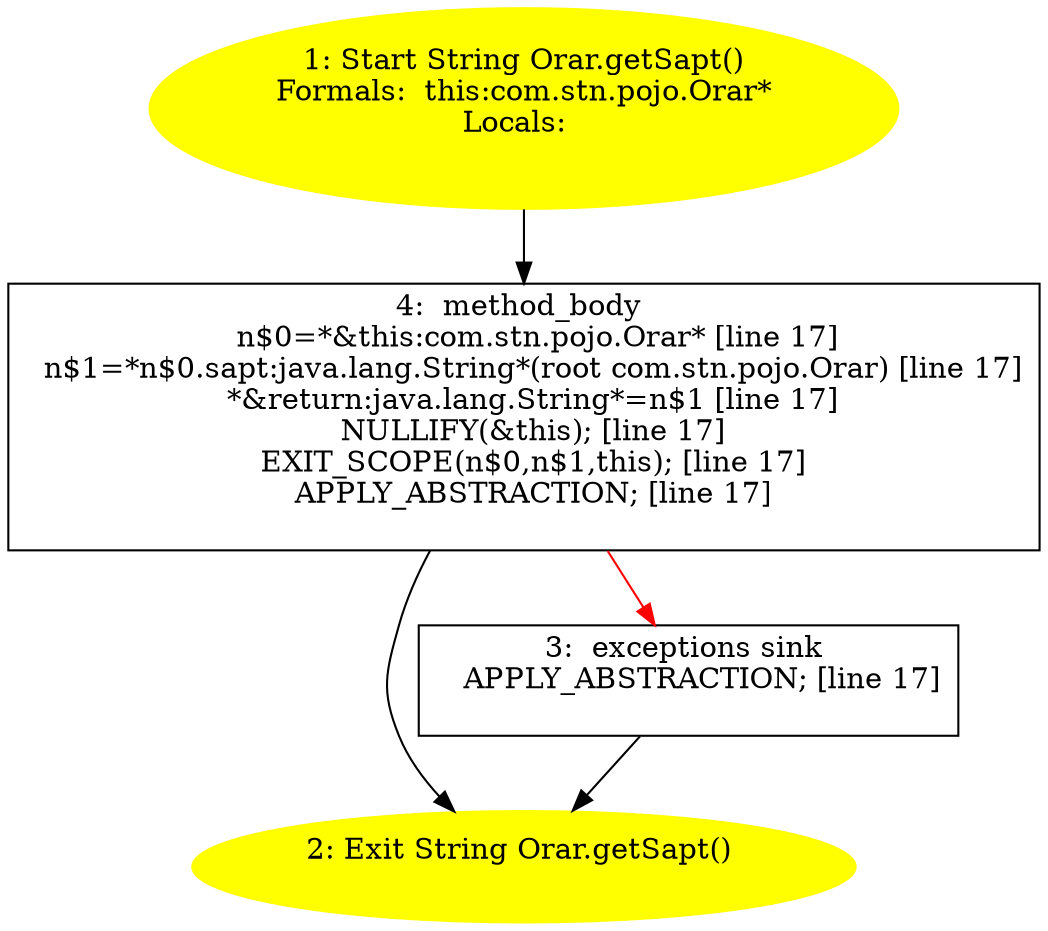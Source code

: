 /* @generated */
digraph cfg {
"com.stn.pojo.Orar.getSapt():java.lang.String.6a4501a559d5fbb66f8dd23d2055571f_1" [label="1: Start String Orar.getSapt()\nFormals:  this:com.stn.pojo.Orar*\nLocals:  \n  " color=yellow style=filled]
	

	 "com.stn.pojo.Orar.getSapt():java.lang.String.6a4501a559d5fbb66f8dd23d2055571f_1" -> "com.stn.pojo.Orar.getSapt():java.lang.String.6a4501a559d5fbb66f8dd23d2055571f_4" ;
"com.stn.pojo.Orar.getSapt():java.lang.String.6a4501a559d5fbb66f8dd23d2055571f_2" [label="2: Exit String Orar.getSapt() \n  " color=yellow style=filled]
	

"com.stn.pojo.Orar.getSapt():java.lang.String.6a4501a559d5fbb66f8dd23d2055571f_3" [label="3:  exceptions sink \n   APPLY_ABSTRACTION; [line 17]\n " shape="box"]
	

	 "com.stn.pojo.Orar.getSapt():java.lang.String.6a4501a559d5fbb66f8dd23d2055571f_3" -> "com.stn.pojo.Orar.getSapt():java.lang.String.6a4501a559d5fbb66f8dd23d2055571f_2" ;
"com.stn.pojo.Orar.getSapt():java.lang.String.6a4501a559d5fbb66f8dd23d2055571f_4" [label="4:  method_body \n   n$0=*&this:com.stn.pojo.Orar* [line 17]\n  n$1=*n$0.sapt:java.lang.String*(root com.stn.pojo.Orar) [line 17]\n  *&return:java.lang.String*=n$1 [line 17]\n  NULLIFY(&this); [line 17]\n  EXIT_SCOPE(n$0,n$1,this); [line 17]\n  APPLY_ABSTRACTION; [line 17]\n " shape="box"]
	

	 "com.stn.pojo.Orar.getSapt():java.lang.String.6a4501a559d5fbb66f8dd23d2055571f_4" -> "com.stn.pojo.Orar.getSapt():java.lang.String.6a4501a559d5fbb66f8dd23d2055571f_2" ;
	 "com.stn.pojo.Orar.getSapt():java.lang.String.6a4501a559d5fbb66f8dd23d2055571f_4" -> "com.stn.pojo.Orar.getSapt():java.lang.String.6a4501a559d5fbb66f8dd23d2055571f_3" [color="red" ];
}
